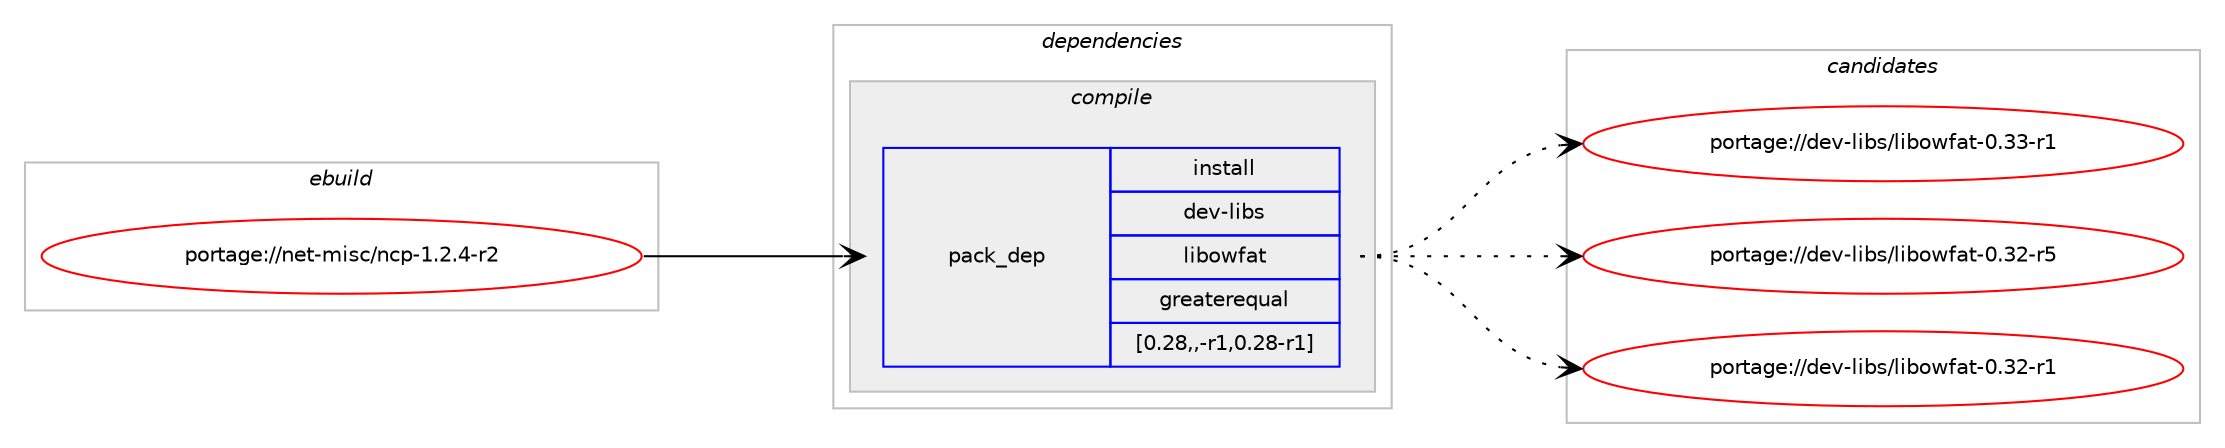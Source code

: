 digraph prolog {

# *************
# Graph options
# *************

newrank=true;
concentrate=true;
compound=true;
graph [rankdir=LR,fontname=Helvetica,fontsize=10,ranksep=1.5];#, ranksep=2.5, nodesep=0.2];
edge  [arrowhead=vee];
node  [fontname=Helvetica,fontsize=10];

# **********
# The ebuild
# **********

subgraph cluster_leftcol {
color=gray;
label=<<i>ebuild</i>>;
id [label="portage://net-misc/ncp-1.2.4-r2", color=red, width=4, href="../net-misc/ncp-1.2.4-r2.svg"];
}

# ****************
# The dependencies
# ****************

subgraph cluster_midcol {
color=gray;
label=<<i>dependencies</i>>;
subgraph cluster_compile {
fillcolor="#eeeeee";
style=filled;
label=<<i>compile</i>>;
subgraph pack271696 {
dependency372345 [label=<<TABLE BORDER="0" CELLBORDER="1" CELLSPACING="0" CELLPADDING="4" WIDTH="220"><TR><TD ROWSPAN="6" CELLPADDING="30">pack_dep</TD></TR><TR><TD WIDTH="110">install</TD></TR><TR><TD>dev-libs</TD></TR><TR><TD>libowfat</TD></TR><TR><TD>greaterequal</TD></TR><TR><TD>[0.28,,-r1,0.28-r1]</TD></TR></TABLE>>, shape=none, color=blue];
}
id:e -> dependency372345:w [weight=20,style="solid",arrowhead="vee"];
}
subgraph cluster_compileandrun {
fillcolor="#eeeeee";
style=filled;
label=<<i>compile and run</i>>;
}
subgraph cluster_run {
fillcolor="#eeeeee";
style=filled;
label=<<i>run</i>>;
}
}

# **************
# The candidates
# **************

subgraph cluster_choices {
rank=same;
color=gray;
label=<<i>candidates</i>>;

subgraph choice271696 {
color=black;
nodesep=1;
choice100101118451081059811547108105981111191029711645484651514511449 [label="portage://dev-libs/libowfat-0.33-r1", color=red, width=4,href="../dev-libs/libowfat-0.33-r1.svg"];
choice100101118451081059811547108105981111191029711645484651504511453 [label="portage://dev-libs/libowfat-0.32-r5", color=red, width=4,href="../dev-libs/libowfat-0.32-r5.svg"];
choice100101118451081059811547108105981111191029711645484651504511449 [label="portage://dev-libs/libowfat-0.32-r1", color=red, width=4,href="../dev-libs/libowfat-0.32-r1.svg"];
dependency372345:e -> choice100101118451081059811547108105981111191029711645484651514511449:w [style=dotted,weight="100"];
dependency372345:e -> choice100101118451081059811547108105981111191029711645484651504511453:w [style=dotted,weight="100"];
dependency372345:e -> choice100101118451081059811547108105981111191029711645484651504511449:w [style=dotted,weight="100"];
}
}

}
